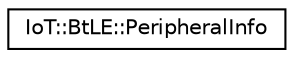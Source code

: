 digraph "Graphical Class Hierarchy"
{
 // LATEX_PDF_SIZE
  edge [fontname="Helvetica",fontsize="10",labelfontname="Helvetica",labelfontsize="10"];
  node [fontname="Helvetica",fontsize="10",shape=record];
  rankdir="LR";
  Node0 [label="IoT::BtLE::PeripheralInfo",height=0.2,width=0.4,color="black", fillcolor="white", style="filled",URL="$structIoT_1_1BtLE_1_1PeripheralInfo.html",tooltip=" "];
}
